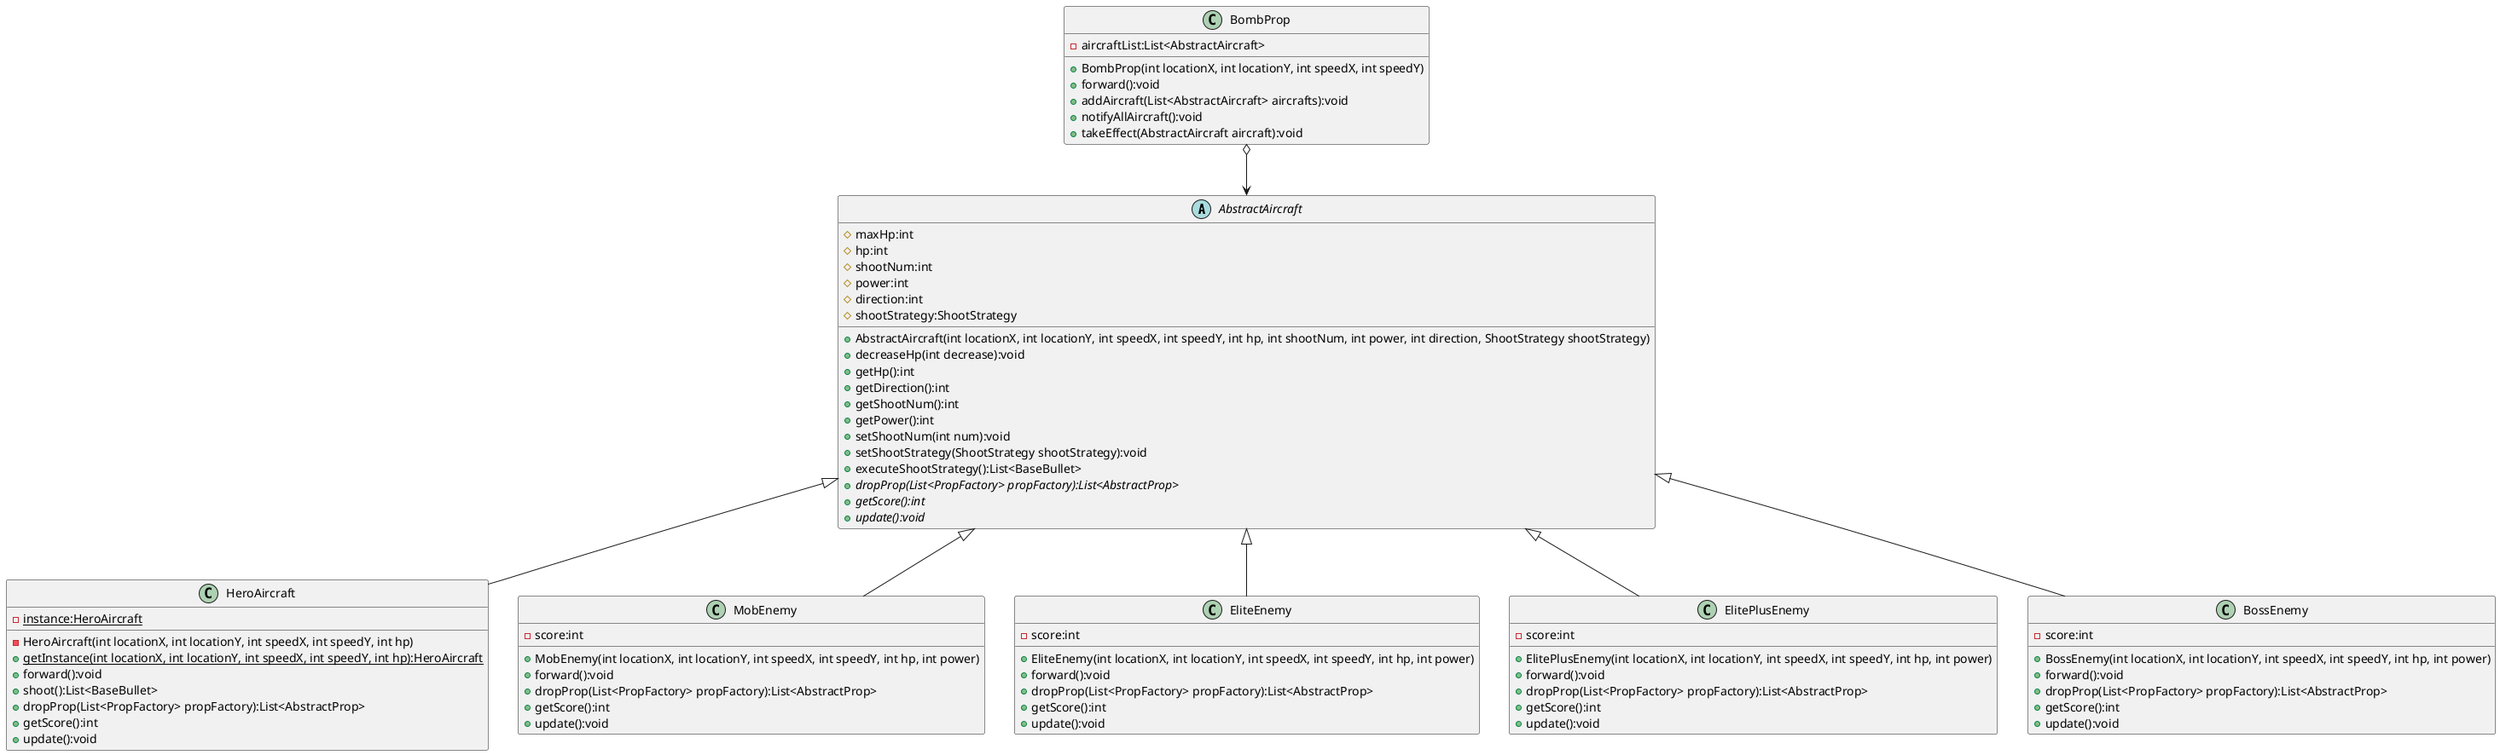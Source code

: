 @startuml Observer

abstract class AbstractAircraft
{
	# maxHp:int
    # hp:int
    # shootNum:int
    # power:int
    # direction:int
    # shootStrategy:ShootStrategy
    
    + AbstractAircraft(int locationX, int locationY, int speedX, int speedY, int hp, int shootNum, int power, int direction, ShootStrategy shootStrategy)
    + decreaseHp(int decrease):void
    + getHp():int
    + getDirection():int
    + getShootNum():int
    + getPower():int
    + setShootNum(int num):void
    + setShootStrategy(ShootStrategy shootStrategy):void
    + executeShootStrategy():List<BaseBullet>
    + {abstract} dropProp(List<PropFactory> propFactory):List<AbstractProp>
    + {abstract} getScore():int
    + {abstract} update():void
}

class HeroAircraft
{
    - {static} instance:HeroAircraft

    - HeroAircraft(int locationX, int locationY, int speedX, int speedY, int hp)
    + {static} getInstance(int locationX, int locationY, int speedX, int speedY, int hp):HeroAircraft
    + forward():void
    + shoot():List<BaseBullet>
    + dropProp(List<PropFactory> propFactory):List<AbstractProp>
    + getScore():int
    + update():void
}

class MobEnemy 
{
    - score:int
    + MobEnemy(int locationX, int locationY, int speedX, int speedY, int hp, int power)
    + forward():void
    + dropProp(List<PropFactory> propFactory):List<AbstractProp>
    + getScore():int
    + update():void
}

class EliteEnemy
{
    - score:int
    + EliteEnemy(int locationX, int locationY, int speedX, int speedY, int hp, int power)
    + forward():void
    + dropProp(List<PropFactory> propFactory):List<AbstractProp>
    + getScore():int
    + update():void    
}

class ElitePlusEnemy
{
    - score:int
    + ElitePlusEnemy(int locationX, int locationY, int speedX, int speedY, int hp, int power)
    + forward():void
    + dropProp(List<PropFactory> propFactory):List<AbstractProp>
    + getScore():int
    + update():void    
}

class BossEnemy
{
    - score:int
    + BossEnemy(int locationX, int locationY, int speedX, int speedY, int hp, int power)
    + forward():void
    + dropProp(List<PropFactory> propFactory):List<AbstractProp>
    + getScore():int
    + update():void    
}

AbstractAircraft <|-- HeroAircraft
AbstractAircraft <|-- MobEnemy
AbstractAircraft <|-- EliteEnemy
AbstractAircraft <|-- ElitePlusEnemy
AbstractAircraft <|-- BossEnemy

class BombProp
{
    - aircraftList:List<AbstractAircraft>

    + BombProp(int locationX, int locationY, int speedX, int speedY)
    + forward():void
    + addAircraft(List<AbstractAircraft> aircrafts):void
    + notifyAllAircraft():void
    + takeEffect(AbstractAircraft aircraft):void
}

BombProp o--> AbstractAircraft